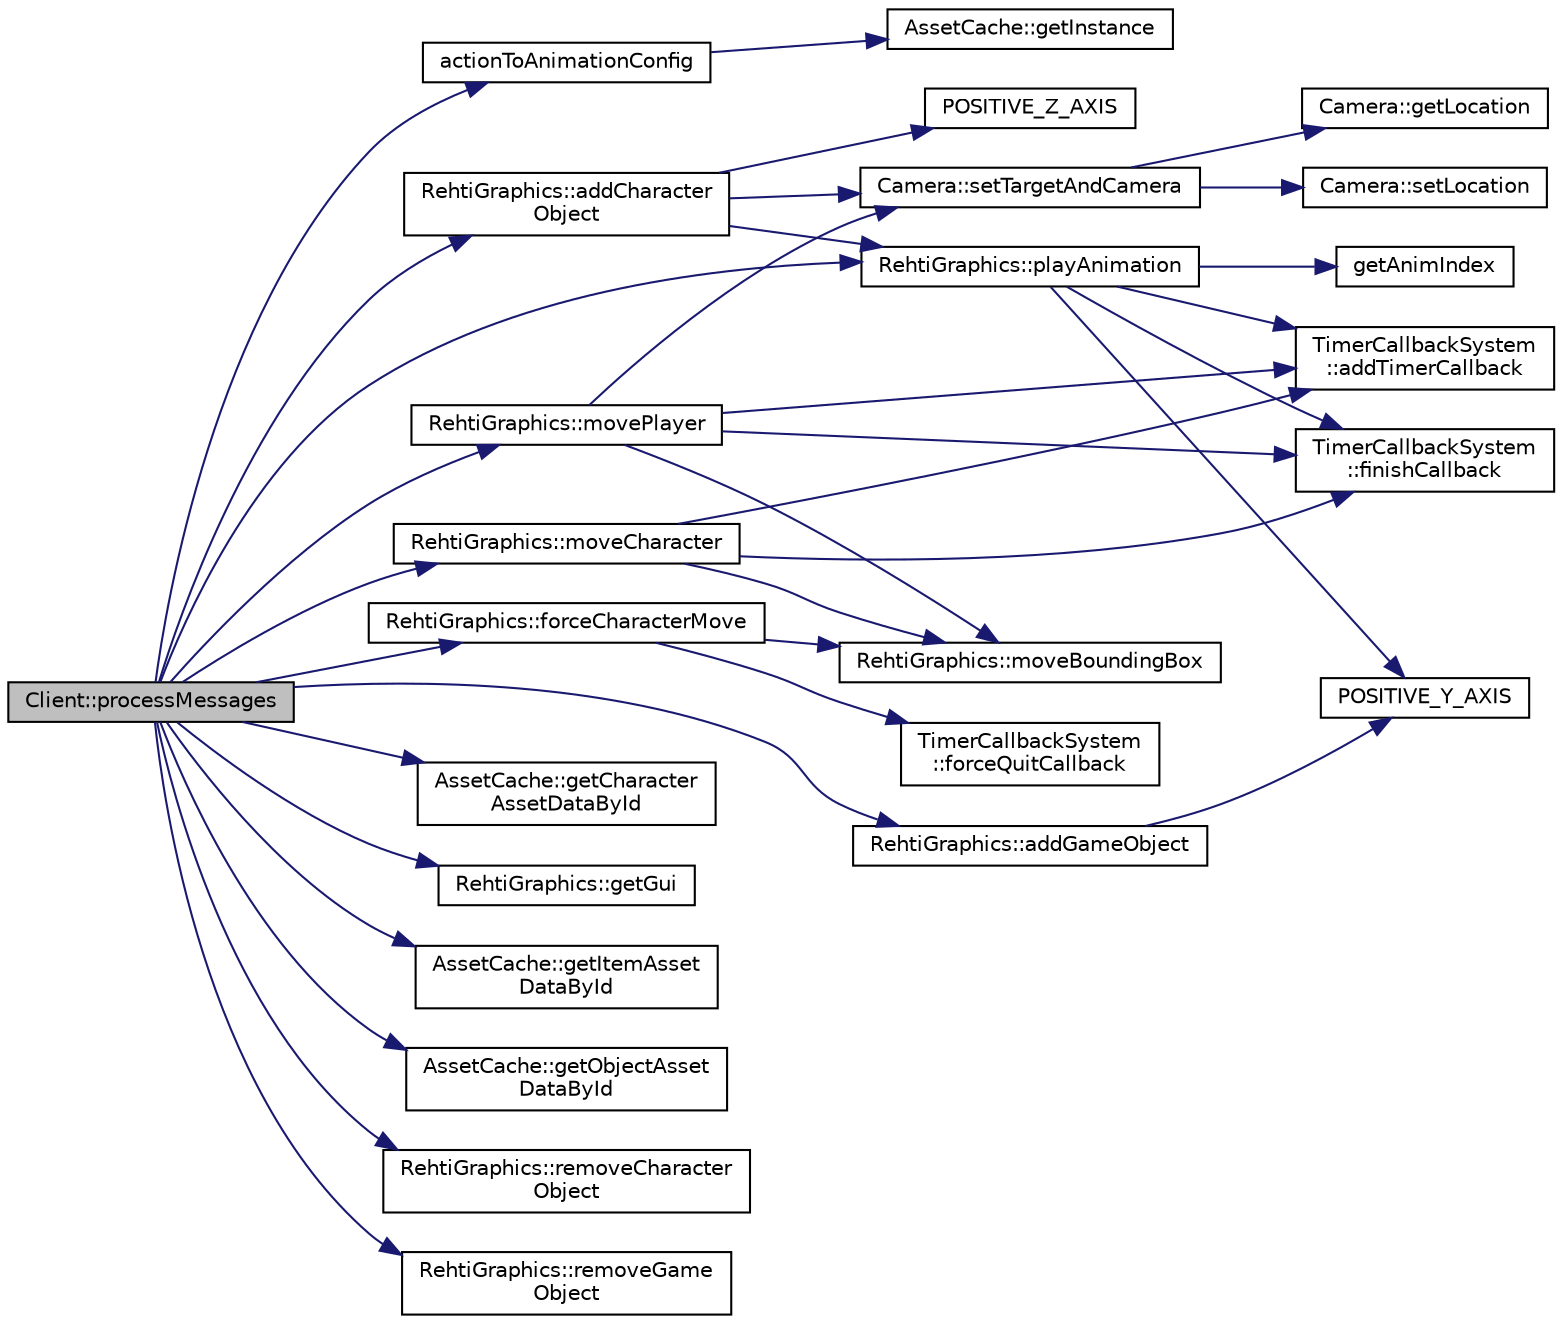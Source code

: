 digraph "Client::processMessages"
{
 // LATEX_PDF_SIZE
  edge [fontname="Helvetica",fontsize="10",labelfontname="Helvetica",labelfontsize="10"];
  node [fontname="Helvetica",fontsize="10",shape=record];
  rankdir="LR";
  Node1 [label="Client::processMessages",height=0.2,width=0.4,color="black", fillcolor="grey75", style="filled", fontcolor="black",tooltip="Processes messages from the server."];
  Node1 -> Node2 [color="midnightblue",fontsize="10",style="solid",fontname="Helvetica"];
  Node2 [label="actionToAnimationConfig",height=0.2,width=0.4,color="black", fillcolor="white", style="filled",URL="$client_2src_2Utils_8cpp.html#a8ef2bf38324ca6a2089bd5306b4c671b",tooltip="Convert action to animation config."];
  Node2 -> Node3 [color="midnightblue",fontsize="10",style="solid",fontname="Helvetica"];
  Node3 [label="AssetCache::getInstance",height=0.2,width=0.4,color="black", fillcolor="white", style="filled",URL="$classAssetCache.html#ad31c13741259ce09f6bd7fe8a8ba083b",tooltip="Returns the singleton instance of the AssetCache."];
  Node1 -> Node4 [color="midnightblue",fontsize="10",style="solid",fontname="Helvetica"];
  Node4 [label="RehtiGraphics::addCharacter\lObject",height=0.2,width=0.4,color="black", fillcolor="white", style="filled",URL="$classRehtiGraphics.html#ac817516ac285d8b37e44ed594a903bd1",tooltip="Adds a character object with the given id to the graphics backend. Also creates a bounding box for th..."];
  Node4 -> Node5 [color="midnightblue",fontsize="10",style="solid",fontname="Helvetica"];
  Node5 [label="RehtiGraphics::playAnimation",height=0.2,width=0.4,color="black", fillcolor="white", style="filled",URL="$classRehtiGraphics.html#a8619a3e0907702692d70355cc8a8eea6",tooltip="Plays an animation for the given character."];
  Node5 -> Node6 [color="midnightblue",fontsize="10",style="solid",fontname="Helvetica"];
  Node6 [label="TimerCallbackSystem\l::addTimerCallback",height=0.2,width=0.4,color="black", fillcolor="white", style="filled",URL="$classTimerCallbackSystem.html#af8ea3ade97f14ca226c625ad4d70f90b",tooltip="Adds a new timer callback for the given id."];
  Node5 -> Node7 [color="midnightblue",fontsize="10",style="solid",fontname="Helvetica"];
  Node7 [label="TimerCallbackSystem\l::finishCallback",height=0.2,width=0.4,color="black", fillcolor="white", style="filled",URL="$classTimerCallbackSystem.html#add46c4d14ad6d925b927c7d5720f5e6d",tooltip="Forces the callback to be completed with the time left in the timer and removes it from the system."];
  Node5 -> Node8 [color="midnightblue",fontsize="10",style="solid",fontname="Helvetica"];
  Node8 [label="getAnimIndex",height=0.2,width=0.4,color="black", fillcolor="white", style="filled",URL="$BasicTypes_8hpp.html#abeaa9e402d6a6f63c932da7fa203c38c",tooltip=" "];
  Node5 -> Node9 [color="midnightblue",fontsize="10",style="solid",fontname="Helvetica"];
  Node9 [label="POSITIVE_Y_AXIS",height=0.2,width=0.4,color="black", fillcolor="white", style="filled",URL="$Camera_8hpp.html#ab03bb87e5fba3bc2067ea684738a2748",tooltip=" "];
  Node4 -> Node10 [color="midnightblue",fontsize="10",style="solid",fontname="Helvetica"];
  Node10 [label="POSITIVE_Z_AXIS",height=0.2,width=0.4,color="black", fillcolor="white", style="filled",URL="$Camera_8hpp.html#ac57ad755be51ffc9cc41b032426ba68b",tooltip=" "];
  Node4 -> Node11 [color="midnightblue",fontsize="10",style="solid",fontname="Helvetica"];
  Node11 [label="Camera::setTargetAndCamera",height=0.2,width=0.4,color="black", fillcolor="white", style="filled",URL="$classCamera.html#a7e5afa229f8c473b74d4984e0663cc8f",tooltip="Sets the camera target to the given location and moves camera by the same amount."];
  Node11 -> Node12 [color="midnightblue",fontsize="10",style="solid",fontname="Helvetica"];
  Node12 [label="Camera::getLocation",height=0.2,width=0.4,color="black", fillcolor="white", style="filled",URL="$classCamera.html#aa5786f7090ec3569fa729f10a2e64ce1",tooltip="Returns the location of the camera."];
  Node11 -> Node13 [color="midnightblue",fontsize="10",style="solid",fontname="Helvetica"];
  Node13 [label="Camera::setLocation",height=0.2,width=0.4,color="black", fillcolor="white", style="filled",URL="$classCamera.html#a4e5c1cba3172130eaff779eca5ff5af9",tooltip="Sets the camera location to the given location."];
  Node1 -> Node14 [color="midnightblue",fontsize="10",style="solid",fontname="Helvetica"];
  Node14 [label="RehtiGraphics::addGameObject",height=0.2,width=0.4,color="black", fillcolor="white", style="filled",URL="$classRehtiGraphics.html#aea4a763d818fd3095763798d5b4b0c24",tooltip="Adds a game object with the given id to the graphics backend. Also creates a bounding box for the obj..."];
  Node14 -> Node9 [color="midnightblue",fontsize="10",style="solid",fontname="Helvetica"];
  Node1 -> Node15 [color="midnightblue",fontsize="10",style="solid",fontname="Helvetica"];
  Node15 [label="RehtiGraphics::forceCharacterMove",height=0.2,width=0.4,color="black", fillcolor="white", style="filled",URL="$classRehtiGraphics.html#aa0fe4714ffc957fc647c4e392397e3f5",tooltip="Forces character to the given location, cancelling any remaining movement callbacks and animations."];
  Node15 -> Node16 [color="midnightblue",fontsize="10",style="solid",fontname="Helvetica"];
  Node16 [label="TimerCallbackSystem\l::forceQuitCallback",height=0.2,width=0.4,color="black", fillcolor="white", style="filled",URL="$classTimerCallbackSystem.html#abbe5757fb1797f2e2bb229a28023201f",tooltip="Immediately forces the removal of the callback with the given id, without finishing the remaining tim..."];
  Node15 -> Node17 [color="midnightblue",fontsize="10",style="solid",fontname="Helvetica"];
  Node17 [label="RehtiGraphics::moveBoundingBox",height=0.2,width=0.4,color="black", fillcolor="white", style="filled",URL="$classRehtiGraphics.html#a1a332491febf46b86750d5d73e3e97ad",tooltip="Helper function to move a bounding box."];
  Node1 -> Node18 [color="midnightblue",fontsize="10",style="solid",fontname="Helvetica"];
  Node18 [label="AssetCache::getCharacter\lAssetDataById",height=0.2,width=0.4,color="black", fillcolor="white", style="filled",URL="$classAssetCache.html#acd735b6ac54f7994b6092eb88f4e56d9",tooltip="Returns the character asset data by type id."];
  Node1 -> Node19 [color="midnightblue",fontsize="10",style="solid",fontname="Helvetica"];
  Node19 [label="RehtiGraphics::getGui",height=0.2,width=0.4,color="black", fillcolor="white", style="filled",URL="$classRehtiGraphics.html#a0b627360419288947984636e806f1d82",tooltip=" "];
  Node1 -> Node20 [color="midnightblue",fontsize="10",style="solid",fontname="Helvetica"];
  Node20 [label="AssetCache::getItemAsset\lDataById",height=0.2,width=0.4,color="black", fillcolor="white", style="filled",URL="$classAssetCache.html#a5df0f44a704c56a67d6fda012ce7e033",tooltip="Returns the item asset data by type id."];
  Node1 -> Node21 [color="midnightblue",fontsize="10",style="solid",fontname="Helvetica"];
  Node21 [label="AssetCache::getObjectAsset\lDataById",height=0.2,width=0.4,color="black", fillcolor="white", style="filled",URL="$classAssetCache.html#a68b5da460af29dca4e38a17772d7bc9d",tooltip="Returns the object asset data by type id."];
  Node1 -> Node22 [color="midnightblue",fontsize="10",style="solid",fontname="Helvetica"];
  Node22 [label="RehtiGraphics::moveCharacter",height=0.2,width=0.4,color="black", fillcolor="white", style="filled",URL="$classRehtiGraphics.html#ac24939dc0395b9a5c70eb35d3fd3947f",tooltip="Moves character smoothly (without animation) to the given location in the given time."];
  Node22 -> Node6 [color="midnightblue",fontsize="10",style="solid",fontname="Helvetica"];
  Node22 -> Node7 [color="midnightblue",fontsize="10",style="solid",fontname="Helvetica"];
  Node22 -> Node17 [color="midnightblue",fontsize="10",style="solid",fontname="Helvetica"];
  Node1 -> Node23 [color="midnightblue",fontsize="10",style="solid",fontname="Helvetica"];
  Node23 [label="RehtiGraphics::movePlayer",height=0.2,width=0.4,color="black", fillcolor="white", style="filled",URL="$classRehtiGraphics.html#ad09a8e4ec5d0f6e8d48159c30430ffd5",tooltip="Moves the player smoothly (without animation) to the given location in the given time."];
  Node23 -> Node6 [color="midnightblue",fontsize="10",style="solid",fontname="Helvetica"];
  Node23 -> Node7 [color="midnightblue",fontsize="10",style="solid",fontname="Helvetica"];
  Node23 -> Node17 [color="midnightblue",fontsize="10",style="solid",fontname="Helvetica"];
  Node23 -> Node11 [color="midnightblue",fontsize="10",style="solid",fontname="Helvetica"];
  Node1 -> Node5 [color="midnightblue",fontsize="10",style="solid",fontname="Helvetica"];
  Node1 -> Node24 [color="midnightblue",fontsize="10",style="solid",fontname="Helvetica"];
  Node24 [label="RehtiGraphics::removeCharacter\lObject",height=0.2,width=0.4,color="black", fillcolor="white", style="filled",URL="$classRehtiGraphics.html#aa13261cd00ba944bb91da701e74fadfa",tooltip="Removes a character object with the given id from the graphics backend."];
  Node1 -> Node25 [color="midnightblue",fontsize="10",style="solid",fontname="Helvetica"];
  Node25 [label="RehtiGraphics::removeGame\lObject",height=0.2,width=0.4,color="black", fillcolor="white", style="filled",URL="$classRehtiGraphics.html#a502e80a4a1160728cd5a38b3bccc3900",tooltip="Removes a game object with the given id from the graphics backend."];
}
